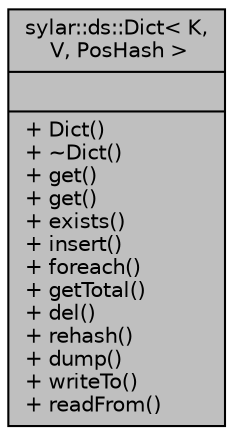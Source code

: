 digraph "sylar::ds::Dict&lt; K, V, PosHash &gt;"
{
 // LATEX_PDF_SIZE
  edge [fontname="Helvetica",fontsize="10",labelfontname="Helvetica",labelfontsize="10"];
  node [fontname="Helvetica",fontsize="10",shape=record];
  Node1 [label="{sylar::ds::Dict\< K,\l V, PosHash \>\n||+ Dict()\l+ ~Dict()\l+ get()\l+ get()\l+ exists()\l+ insert()\l+ foreach()\l+ getTotal()\l+ del()\l+ rehash()\l+ dump()\l+ writeTo()\l+ readFrom()\l}",height=0.2,width=0.4,color="black", fillcolor="grey75", style="filled", fontcolor="black",tooltip=" "];
}
